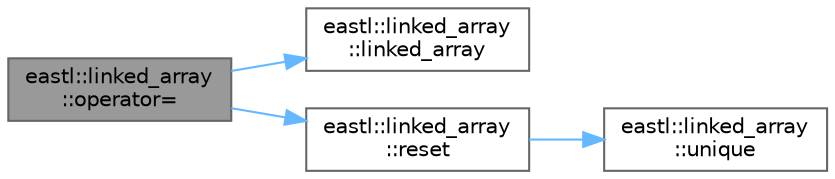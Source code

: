 digraph "eastl::linked_array::operator="
{
 // LATEX_PDF_SIZE
  bgcolor="transparent";
  edge [fontname=Helvetica,fontsize=10,labelfontname=Helvetica,labelfontsize=10];
  node [fontname=Helvetica,fontsize=10,shape=box,height=0.2,width=0.4];
  rankdir="LR";
  Node1 [id="Node000001",label="eastl::linked_array\l::operator=",height=0.2,width=0.4,color="gray40", fillcolor="grey60", style="filled", fontcolor="black",tooltip=" "];
  Node1 -> Node2 [id="edge4_Node000001_Node000002",color="steelblue1",style="solid",tooltip=" "];
  Node2 [id="Node000002",label="eastl::linked_array\l::linked_array",height=0.2,width=0.4,color="grey40", fillcolor="white", style="filled",URL="$classeastl_1_1linked__array.html#a8e5045f48d4da0b87b347cdff3b11454",tooltip=" "];
  Node1 -> Node3 [id="edge5_Node000001_Node000003",color="steelblue1",style="solid",tooltip=" "];
  Node3 [id="Node000003",label="eastl::linked_array\l::reset",height=0.2,width=0.4,color="grey40", fillcolor="white", style="filled",URL="$classeastl_1_1linked__array.html#a45d801d1427a1ac1d5ba7c22c213bb01",tooltip=" "];
  Node3 -> Node4 [id="edge6_Node000003_Node000004",color="steelblue1",style="solid",tooltip=" "];
  Node4 [id="Node000004",label="eastl::linked_array\l::unique",height=0.2,width=0.4,color="grey40", fillcolor="white", style="filled",URL="$classeastl_1_1linked__array.html#a64ef4ad2e0bba43e18e65f7abcd28ee1",tooltip=" "];
}
